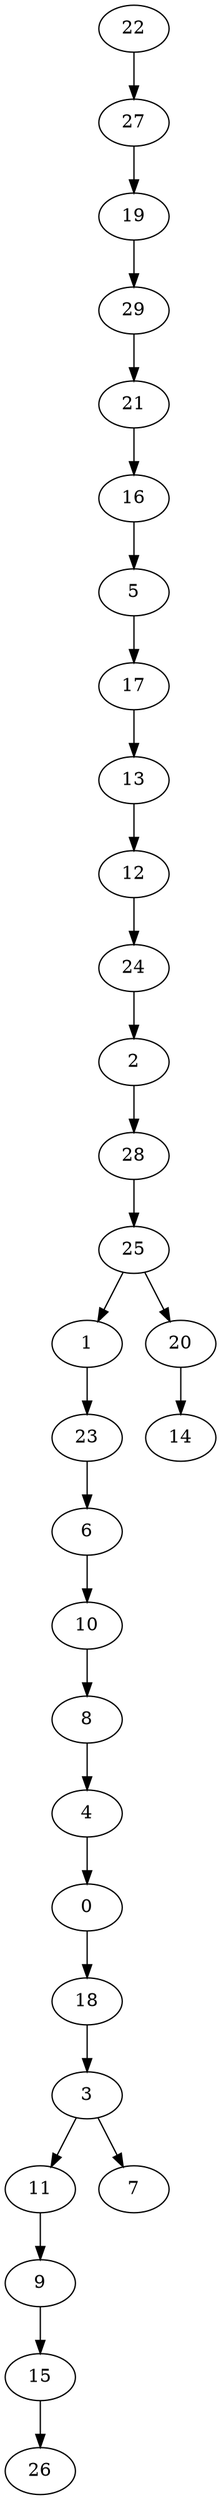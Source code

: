 digraph my_graph {
22 [label=22]
27 [label=27]
19 [label=19]
29 [label=29]
21 [label=21]
16 [label=16]
5 [label=5]
17 [label=17]
13 [label=13]
12 [label=12]
24 [label=24]
2 [label=2]
28 [label=28]
25 [label=25]
1 [label=1]
23 [label=23]
6 [label=6]
10 [label=10]
8 [label=8]
4 [label=4]
0 [label=0]
18 [label=18]
3 [label=3]
11 [label=11]
9 [label=9]
15 [label=15]
26 [label=26]
7 [label=7]
20 [label=20]
14 [label=14]
22->27
27->19
19->29
29->21
21->16
16->5
5->17
17->13
13->12
12->24
24->2
2->28
28->25
25->1
1->23
23->6
6->10
10->8
8->4
4->0
0->18
18->3
3->11
11->9
9->15
15->26
3->7
25->20
20->14
}
